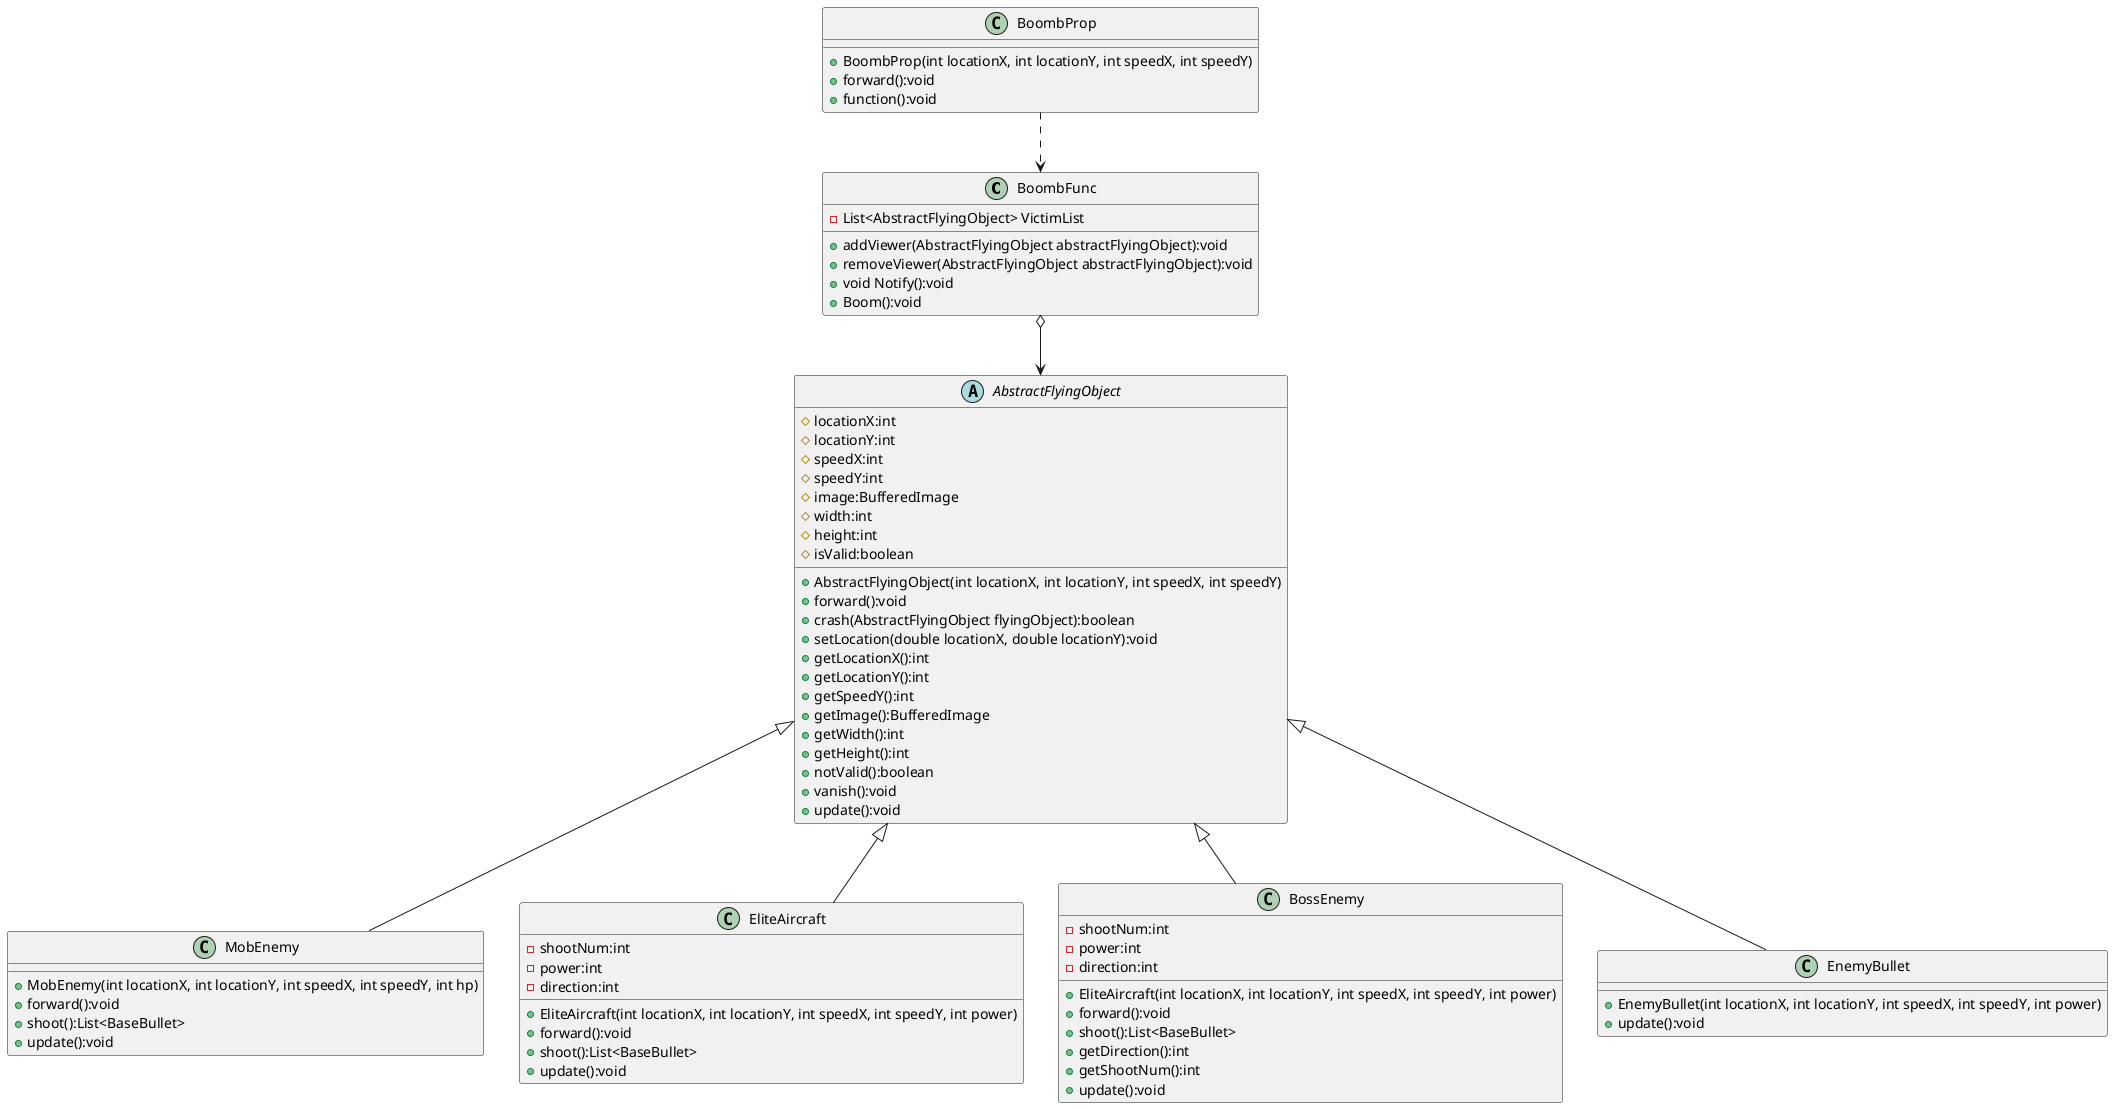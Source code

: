 @startuml
class BoombFunc
{

    - List<AbstractFlyingObject> VictimList
    +  addViewer(AbstractFlyingObject abstractFlyingObject):void
    +  removeViewer(AbstractFlyingObject abstractFlyingObject):void
    + void Notify():void
    + Boom():void
}

class BoombProp{
    + BoombProp(int locationX, int locationY, int speedX, int speedY)
    + forward():void
    + function():void
}

abstract class AbstractFlyingObject
{
    # locationX:int
    # locationY:int
    # speedX:int
    # speedY:int
    # image:BufferedImage
    # width:int
    # height:int
    # isValid:boolean

    + AbstractFlyingObject(int locationX, int locationY, int speedX, int speedY)
    + forward():void
    + crash(AbstractFlyingObject flyingObject):boolean
    + setLocation(double locationX, double locationY):void
    + getLocationX():int
    + getLocationY():int
    + getSpeedY():int
    + getImage():BufferedImage
    + getWidth():int
    + getHeight():int
    + notValid():boolean
    + vanish():void
    + update():void
}

class MobEnemy {
    + MobEnemy(int locationX, int locationY, int speedX, int speedY, int hp)
    + forward():void
    + shoot():List<BaseBullet>
    + update():void
}



class EliteAircraft{
    - shootNum:int
    - power:int
    - direction:int
    + EliteAircraft(int locationX, int locationY, int speedX, int speedY, int power)
    + forward():void
    + shoot():List<BaseBullet>
    + update():void
}

class BossEnemy{
    - shootNum:int
    - power:int
    - direction:int
    + EliteAircraft(int locationX, int locationY, int speedX, int speedY, int power)
    + forward():void
    + shoot():List<BaseBullet>
    + getDirection():int
    + getShootNum():int
    + update():void
}

class EnemyBullet{
    + EnemyBullet(int locationX, int locationY, int speedX, int speedY, int power)
    + update():void
}


AbstractFlyingObject <|-- MobEnemy
AbstractFlyingObject <|-- EliteAircraft
AbstractFlyingObject <|-- BossEnemy
AbstractFlyingObject <|-- EnemyBullet
BoombFunc o--> AbstractFlyingObject
BoombProp ..> BoombFunc

@enduml